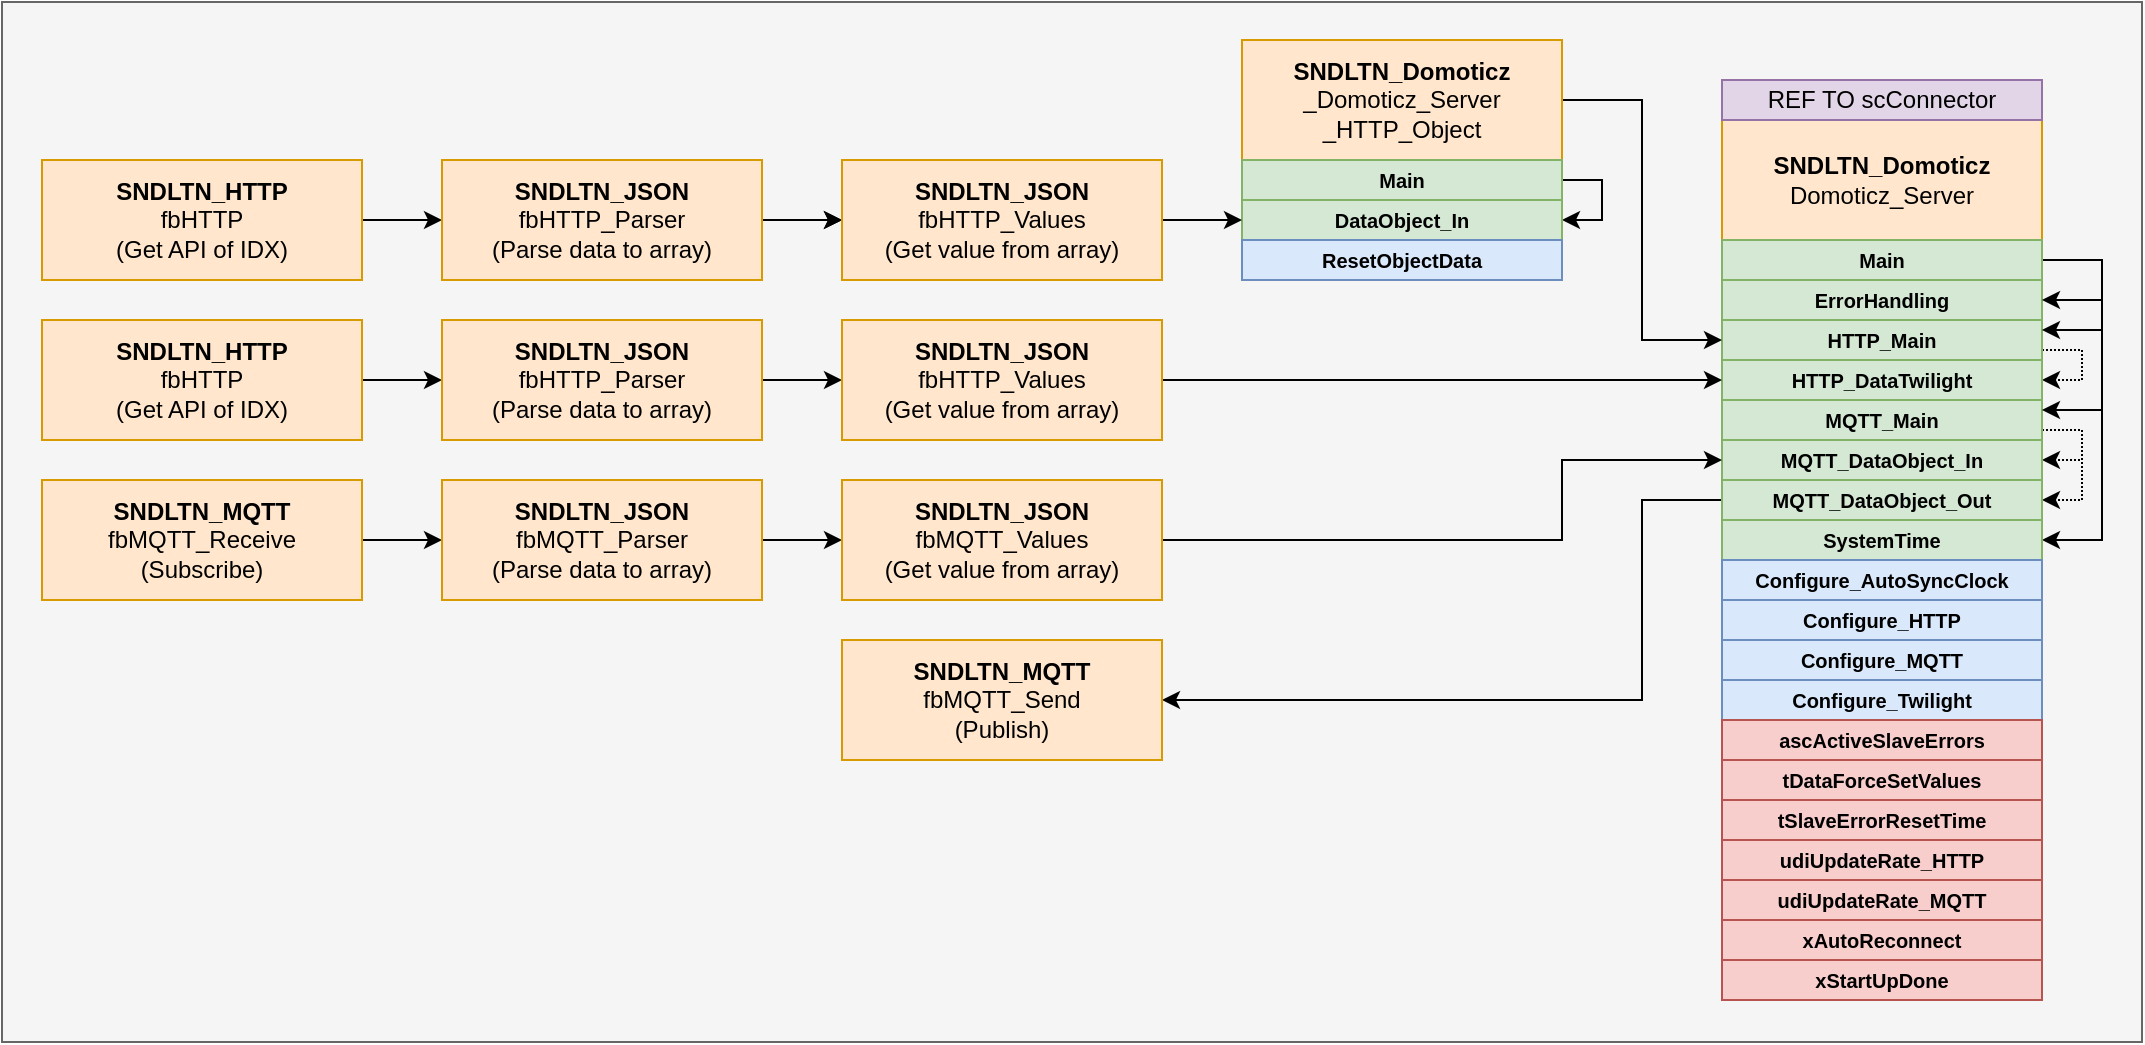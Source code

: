 <mxfile version="13.7.9" type="device"><diagram id="yfOa2mIgWbz3ujnGdbYu" name="Page-1"><mxGraphModel dx="2720" dy="1151" grid="1" gridSize="10" guides="1" tooltips="1" connect="1" arrows="1" fold="1" page="1" pageScale="1" pageWidth="1169" pageHeight="827" math="0" shadow="0"><root><mxCell id="0"/><mxCell id="1" parent="0"/><mxCell id="Z1n9PwfjrwFMLQQ4rwKg-1" value="" style="rounded=0;whiteSpace=wrap;html=1;fillColor=#f5f5f5;strokeColor=#666666;fontColor=#333333;" vertex="1" parent="1"><mxGeometry x="-1119" y="154" width="1070" height="520" as="geometry"/></mxCell><mxCell id="Z1n9PwfjrwFMLQQ4rwKg-2" value="&lt;b&gt;SNDLTN_Domoticz&lt;br&gt;&lt;/b&gt;Domoticz_Server" style="rounded=0;whiteSpace=wrap;html=1;fillColor=#ffe6cc;strokeColor=#d79b00;" vertex="1" parent="1"><mxGeometry x="-259" y="213" width="160" height="60" as="geometry"/></mxCell><mxCell id="Z1n9PwfjrwFMLQQ4rwKg-3" style="edgeStyle=orthogonalEdgeStyle;rounded=0;orthogonalLoop=1;jettySize=auto;html=1;exitX=1;exitY=0.5;exitDx=0;exitDy=0;entryX=0;entryY=0.5;entryDx=0;entryDy=0;labelBackgroundColor=none;fontSize=10;" edge="1" parent="1" source="Z1n9PwfjrwFMLQQ4rwKg-4" target="Z1n9PwfjrwFMLQQ4rwKg-6"><mxGeometry relative="1" as="geometry"/></mxCell><mxCell id="Z1n9PwfjrwFMLQQ4rwKg-4" value="&lt;b&gt;SNDLTN_MQTT&lt;/b&gt;&lt;br&gt;fbMQTT_Receive&lt;br&gt;(Subscribe)" style="rounded=0;whiteSpace=wrap;html=1;fillColor=#ffe6cc;strokeColor=#d79b00;" vertex="1" parent="1"><mxGeometry x="-1099" y="393" width="160" height="60" as="geometry"/></mxCell><mxCell id="Z1n9PwfjrwFMLQQ4rwKg-5" style="edgeStyle=orthogonalEdgeStyle;rounded=0;orthogonalLoop=1;jettySize=auto;html=1;exitX=1;exitY=0.5;exitDx=0;exitDy=0;entryX=0;entryY=0.5;entryDx=0;entryDy=0;labelBackgroundColor=none;fontSize=10;" edge="1" parent="1" source="Z1n9PwfjrwFMLQQ4rwKg-6" target="Z1n9PwfjrwFMLQQ4rwKg-36"><mxGeometry relative="1" as="geometry"/></mxCell><mxCell id="Z1n9PwfjrwFMLQQ4rwKg-6" value="&lt;b&gt;SNDLTN_JSON&lt;/b&gt;&lt;br&gt;fbMQTT_Parser&lt;br&gt;(Parse data to array)" style="rounded=0;whiteSpace=wrap;html=1;fillColor=#ffe6cc;strokeColor=#d79b00;" vertex="1" parent="1"><mxGeometry x="-899" y="393" width="160" height="60" as="geometry"/></mxCell><mxCell id="Z1n9PwfjrwFMLQQ4rwKg-7" value="REF TO scConnector" style="rounded=0;whiteSpace=wrap;html=1;fillColor=#e1d5e7;strokeColor=#9673a6;" vertex="1" parent="1"><mxGeometry x="-259" y="193" width="160" height="20" as="geometry"/></mxCell><mxCell id="Z1n9PwfjrwFMLQQ4rwKg-8" style="edgeStyle=orthogonalEdgeStyle;rounded=0;jumpStyle=arc;orthogonalLoop=1;jettySize=auto;html=1;exitX=1;exitY=0.75;exitDx=0;exitDy=0;entryX=1;entryY=0.5;entryDx=0;entryDy=0;labelBackgroundColor=none;fontSize=10;dashed=1;dashPattern=1 1;" edge="1" parent="1" source="Z1n9PwfjrwFMLQQ4rwKg-9" target="Z1n9PwfjrwFMLQQ4rwKg-11"><mxGeometry relative="1" as="geometry"><Array as="points"><mxPoint x="-79" y="328"/><mxPoint x="-79" y="343"/></Array></mxGeometry></mxCell><mxCell id="Z1n9PwfjrwFMLQQ4rwKg-9" value="&lt;span style=&quot;font-size: 10px&quot;&gt;HTTP_Main&lt;br&gt;&lt;/span&gt;" style="rounded=0;whiteSpace=wrap;html=1;fillColor=#d5e8d4;strokeColor=#82b366;fontStyle=1;fontSize=10;align=center;" vertex="1" parent="1"><mxGeometry x="-259" y="313" width="160" height="20" as="geometry"/></mxCell><mxCell id="Z1n9PwfjrwFMLQQ4rwKg-10" value="&lt;span style=&quot;font-size: 10px&quot;&gt;ErrorHandling&lt;/span&gt;" style="rounded=0;whiteSpace=wrap;html=1;fillColor=#d5e8d4;strokeColor=#82b366;fontStyle=1;fontSize=10;align=center;" vertex="1" parent="1"><mxGeometry x="-259" y="293" width="160" height="20" as="geometry"/></mxCell><mxCell id="Z1n9PwfjrwFMLQQ4rwKg-11" value="HTTP_DataTwilight" style="rounded=0;whiteSpace=wrap;html=1;fillColor=#d5e8d4;strokeColor=#82b366;fontStyle=1;fontSize=10;align=center;" vertex="1" parent="1"><mxGeometry x="-259" y="333" width="160" height="20" as="geometry"/></mxCell><mxCell id="Z1n9PwfjrwFMLQQ4rwKg-12" style="edgeStyle=orthogonalEdgeStyle;rounded=0;jumpStyle=arc;orthogonalLoop=1;jettySize=auto;html=1;exitX=1;exitY=0.75;exitDx=0;exitDy=0;entryX=1;entryY=0.5;entryDx=0;entryDy=0;labelBackgroundColor=none;fontSize=10;dashed=1;dashPattern=1 1;" edge="1" parent="1" source="Z1n9PwfjrwFMLQQ4rwKg-14" target="Z1n9PwfjrwFMLQQ4rwKg-20"><mxGeometry relative="1" as="geometry"><Array as="points"><mxPoint x="-79" y="368"/><mxPoint x="-79" y="383"/></Array></mxGeometry></mxCell><mxCell id="Z1n9PwfjrwFMLQQ4rwKg-13" style="edgeStyle=orthogonalEdgeStyle;rounded=0;jumpStyle=arc;orthogonalLoop=1;jettySize=auto;html=1;exitX=1;exitY=0.75;exitDx=0;exitDy=0;entryX=1;entryY=0.5;entryDx=0;entryDy=0;labelBackgroundColor=none;fontSize=10;dashed=1;dashPattern=1 1;" edge="1" parent="1" source="Z1n9PwfjrwFMLQQ4rwKg-14" target="Z1n9PwfjrwFMLQQ4rwKg-22"><mxGeometry relative="1" as="geometry"><Array as="points"><mxPoint x="-79" y="368"/><mxPoint x="-79" y="403"/></Array></mxGeometry></mxCell><mxCell id="Z1n9PwfjrwFMLQQ4rwKg-14" value="&lt;span style=&quot;font-size: 10px&quot;&gt;MQTT_Main&lt;/span&gt;" style="rounded=0;whiteSpace=wrap;html=1;fillColor=#d5e8d4;strokeColor=#82b366;fontStyle=1;fontSize=10;align=center;" vertex="1" parent="1"><mxGeometry x="-259" y="353" width="160" height="20" as="geometry"/></mxCell><mxCell id="Z1n9PwfjrwFMLQQ4rwKg-15" style="edgeStyle=orthogonalEdgeStyle;rounded=0;jumpStyle=arc;orthogonalLoop=1;jettySize=auto;html=1;exitX=1;exitY=0.5;exitDx=0;exitDy=0;entryX=1;entryY=0.5;entryDx=0;entryDy=0;labelBackgroundColor=none;fontSize=10;" edge="1" parent="1" source="Z1n9PwfjrwFMLQQ4rwKg-19" target="Z1n9PwfjrwFMLQQ4rwKg-10"><mxGeometry relative="1" as="geometry"><Array as="points"><mxPoint x="-69" y="283"/><mxPoint x="-69" y="303"/></Array></mxGeometry></mxCell><mxCell id="Z1n9PwfjrwFMLQQ4rwKg-16" style="edgeStyle=orthogonalEdgeStyle;rounded=0;jumpStyle=arc;orthogonalLoop=1;jettySize=auto;html=1;exitX=1;exitY=0.5;exitDx=0;exitDy=0;entryX=1;entryY=0.25;entryDx=0;entryDy=0;labelBackgroundColor=none;fontSize=10;" edge="1" parent="1" source="Z1n9PwfjrwFMLQQ4rwKg-19" target="Z1n9PwfjrwFMLQQ4rwKg-9"><mxGeometry relative="1" as="geometry"><Array as="points"><mxPoint x="-69" y="283"/><mxPoint x="-69" y="318"/></Array></mxGeometry></mxCell><mxCell id="Z1n9PwfjrwFMLQQ4rwKg-17" style="edgeStyle=orthogonalEdgeStyle;rounded=0;jumpStyle=arc;orthogonalLoop=1;jettySize=auto;html=1;exitX=1;exitY=0.5;exitDx=0;exitDy=0;entryX=1;entryY=0.25;entryDx=0;entryDy=0;labelBackgroundColor=none;fontSize=10;" edge="1" parent="1" source="Z1n9PwfjrwFMLQQ4rwKg-19" target="Z1n9PwfjrwFMLQQ4rwKg-14"><mxGeometry relative="1" as="geometry"><Array as="points"><mxPoint x="-69" y="283"/><mxPoint x="-69" y="358"/></Array></mxGeometry></mxCell><mxCell id="Z1n9PwfjrwFMLQQ4rwKg-18" style="edgeStyle=orthogonalEdgeStyle;rounded=0;jumpStyle=arc;orthogonalLoop=1;jettySize=auto;html=1;exitX=1;exitY=0.5;exitDx=0;exitDy=0;entryX=1;entryY=0.5;entryDx=0;entryDy=0;labelBackgroundColor=none;fontSize=10;" edge="1" parent="1" source="Z1n9PwfjrwFMLQQ4rwKg-19" target="Z1n9PwfjrwFMLQQ4rwKg-23"><mxGeometry relative="1" as="geometry"><Array as="points"><mxPoint x="-69" y="283"/><mxPoint x="-69" y="423"/></Array></mxGeometry></mxCell><mxCell id="Z1n9PwfjrwFMLQQ4rwKg-19" value="&lt;span style=&quot;font-size: 10px&quot;&gt;Main&lt;br&gt;&lt;/span&gt;" style="rounded=0;whiteSpace=wrap;html=1;fillColor=#d5e8d4;strokeColor=#82b366;fontStyle=1;fontSize=10;align=center;" vertex="1" parent="1"><mxGeometry x="-259" y="273" width="160" height="20" as="geometry"/></mxCell><mxCell id="Z1n9PwfjrwFMLQQ4rwKg-20" value="&lt;span style=&quot;font-size: 10px&quot;&gt;MQTT_DataObject_In&lt;/span&gt;" style="rounded=0;whiteSpace=wrap;html=1;fillColor=#d5e8d4;strokeColor=#82b366;fontStyle=1;fontSize=10;align=center;" vertex="1" parent="1"><mxGeometry x="-259" y="373" width="160" height="20" as="geometry"/></mxCell><mxCell id="Z1n9PwfjrwFMLQQ4rwKg-21" style="edgeStyle=orthogonalEdgeStyle;rounded=0;jumpStyle=arc;orthogonalLoop=1;jettySize=auto;html=1;exitX=0;exitY=0.5;exitDx=0;exitDy=0;entryX=1;entryY=0.5;entryDx=0;entryDy=0;labelBackgroundColor=none;startArrow=none;startFill=0;fontSize=10;" edge="1" parent="1" source="Z1n9PwfjrwFMLQQ4rwKg-22" target="Z1n9PwfjrwFMLQQ4rwKg-37"><mxGeometry relative="1" as="geometry"><Array as="points"><mxPoint x="-299" y="403"/><mxPoint x="-299" y="503"/></Array></mxGeometry></mxCell><mxCell id="Z1n9PwfjrwFMLQQ4rwKg-22" value="&lt;span style=&quot;font-size: 10px&quot;&gt;MQTT_DataObject_Out&lt;/span&gt;" style="rounded=0;whiteSpace=wrap;html=1;fillColor=#d5e8d4;strokeColor=#82b366;fontStyle=1;fontSize=10;align=center;" vertex="1" parent="1"><mxGeometry x="-259" y="393" width="160" height="20" as="geometry"/></mxCell><mxCell id="Z1n9PwfjrwFMLQQ4rwKg-23" value="SystemTime" style="rounded=0;whiteSpace=wrap;html=1;fillColor=#d5e8d4;strokeColor=#82b366;fontStyle=1;fontSize=10;align=center;" vertex="1" parent="1"><mxGeometry x="-259" y="413" width="160" height="20" as="geometry"/></mxCell><mxCell id="Z1n9PwfjrwFMLQQ4rwKg-24" value="Configure_AutoSyncClock" style="rounded=0;whiteSpace=wrap;html=1;fillColor=#dae8fc;strokeColor=#6c8ebf;fontStyle=1;fontSize=10;align=center;" vertex="1" parent="1"><mxGeometry x="-259" y="433" width="160" height="20" as="geometry"/></mxCell><mxCell id="Z1n9PwfjrwFMLQQ4rwKg-25" value="Configure_HTTP" style="rounded=0;whiteSpace=wrap;html=1;fillColor=#dae8fc;strokeColor=#6c8ebf;fontStyle=1;fontSize=10;align=center;" vertex="1" parent="1"><mxGeometry x="-259" y="453" width="160" height="20" as="geometry"/></mxCell><mxCell id="Z1n9PwfjrwFMLQQ4rwKg-26" value="Configure_MQTT" style="rounded=0;whiteSpace=wrap;html=1;fillColor=#dae8fc;strokeColor=#6c8ebf;fontStyle=1;fontSize=10;align=center;" vertex="1" parent="1"><mxGeometry x="-259" y="473" width="160" height="20" as="geometry"/></mxCell><mxCell id="Z1n9PwfjrwFMLQQ4rwKg-27" value="Configure_Twilight" style="rounded=0;whiteSpace=wrap;html=1;fillColor=#dae8fc;strokeColor=#6c8ebf;fontStyle=1;fontSize=10;align=center;" vertex="1" parent="1"><mxGeometry x="-259" y="493" width="160" height="20" as="geometry"/></mxCell><mxCell id="Z1n9PwfjrwFMLQQ4rwKg-28" value="ascActiveSlaveErrors" style="rounded=0;whiteSpace=wrap;html=1;fillColor=#f8cecc;strokeColor=#b85450;fontStyle=1;fontSize=10;align=center;" vertex="1" parent="1"><mxGeometry x="-259" y="513" width="160" height="20" as="geometry"/></mxCell><mxCell id="Z1n9PwfjrwFMLQQ4rwKg-29" value="tDataForceSetValues" style="rounded=0;whiteSpace=wrap;html=1;fillColor=#f8cecc;strokeColor=#b85450;fontStyle=1;fontSize=10;align=center;" vertex="1" parent="1"><mxGeometry x="-259" y="533" width="160" height="20" as="geometry"/></mxCell><mxCell id="Z1n9PwfjrwFMLQQ4rwKg-30" value="tSlaveErrorResetTime" style="rounded=0;whiteSpace=wrap;html=1;fillColor=#f8cecc;strokeColor=#b85450;fontStyle=1;fontSize=10;align=center;" vertex="1" parent="1"><mxGeometry x="-259" y="553" width="160" height="20" as="geometry"/></mxCell><mxCell id="Z1n9PwfjrwFMLQQ4rwKg-31" value="udiUpdateRate_HTTP" style="rounded=0;whiteSpace=wrap;html=1;fillColor=#f8cecc;strokeColor=#b85450;fontStyle=1;fontSize=10;align=center;" vertex="1" parent="1"><mxGeometry x="-259" y="573" width="160" height="20" as="geometry"/></mxCell><mxCell id="Z1n9PwfjrwFMLQQ4rwKg-32" value="udiUpdateRate_MQTT" style="rounded=0;whiteSpace=wrap;html=1;fillColor=#f8cecc;strokeColor=#b85450;fontStyle=1;fontSize=10;align=center;" vertex="1" parent="1"><mxGeometry x="-259" y="593" width="160" height="20" as="geometry"/></mxCell><mxCell id="Z1n9PwfjrwFMLQQ4rwKg-33" value="xAutoReconnect" style="rounded=0;whiteSpace=wrap;html=1;fillColor=#f8cecc;strokeColor=#b85450;fontStyle=1;fontSize=10;align=center;" vertex="1" parent="1"><mxGeometry x="-259" y="613" width="160" height="20" as="geometry"/></mxCell><mxCell id="Z1n9PwfjrwFMLQQ4rwKg-34" value="xStartUpDone" style="rounded=0;whiteSpace=wrap;html=1;fillColor=#f8cecc;strokeColor=#b85450;fontStyle=1;fontSize=10;align=center;" vertex="1" parent="1"><mxGeometry x="-259" y="633" width="160" height="20" as="geometry"/></mxCell><mxCell id="Z1n9PwfjrwFMLQQ4rwKg-35" style="edgeStyle=orthogonalEdgeStyle;rounded=0;jumpStyle=arc;orthogonalLoop=1;jettySize=auto;html=1;exitX=1;exitY=0.5;exitDx=0;exitDy=0;entryX=0;entryY=0.5;entryDx=0;entryDy=0;labelBackgroundColor=none;startArrow=none;startFill=0;fontSize=10;" edge="1" parent="1" source="Z1n9PwfjrwFMLQQ4rwKg-36" target="Z1n9PwfjrwFMLQQ4rwKg-20"><mxGeometry relative="1" as="geometry"><Array as="points"><mxPoint x="-339" y="423"/><mxPoint x="-339" y="383"/></Array></mxGeometry></mxCell><mxCell id="Z1n9PwfjrwFMLQQ4rwKg-36" value="&lt;b&gt;SNDLTN_JSON&lt;/b&gt;&lt;br&gt;fbMQTT_Values&lt;br&gt;(Get value from array)" style="rounded=0;whiteSpace=wrap;html=1;fillColor=#ffe6cc;strokeColor=#d79b00;" vertex="1" parent="1"><mxGeometry x="-699" y="393" width="160" height="60" as="geometry"/></mxCell><mxCell id="Z1n9PwfjrwFMLQQ4rwKg-37" value="&lt;b&gt;SNDLTN_MQTT&lt;/b&gt;&lt;br&gt;fbMQTT_Send&lt;br&gt;(Publish)" style="rounded=0;whiteSpace=wrap;html=1;fillColor=#ffe6cc;strokeColor=#d79b00;" vertex="1" parent="1"><mxGeometry x="-699" y="473" width="160" height="60" as="geometry"/></mxCell><mxCell id="Z1n9PwfjrwFMLQQ4rwKg-38" style="edgeStyle=orthogonalEdgeStyle;rounded=0;jumpStyle=arc;orthogonalLoop=1;jettySize=auto;html=1;exitX=1;exitY=0.5;exitDx=0;exitDy=0;entryX=0;entryY=0.5;entryDx=0;entryDy=0;labelBackgroundColor=none;fontSize=10;" edge="1" parent="1" source="Z1n9PwfjrwFMLQQ4rwKg-39" target="Z1n9PwfjrwFMLQQ4rwKg-49"><mxGeometry relative="1" as="geometry"/></mxCell><mxCell id="Z1n9PwfjrwFMLQQ4rwKg-39" value="&lt;b&gt;SNDLTN_HTTP&lt;/b&gt;&lt;br&gt;fbHTTP&lt;br&gt;(Get API of IDX)" style="rounded=0;whiteSpace=wrap;html=1;fillColor=#ffe6cc;strokeColor=#d79b00;" vertex="1" parent="1"><mxGeometry x="-1099" y="233" width="160" height="60" as="geometry"/></mxCell><mxCell id="Z1n9PwfjrwFMLQQ4rwKg-40" style="edgeStyle=orthogonalEdgeStyle;rounded=0;jumpStyle=arc;orthogonalLoop=1;jettySize=auto;html=1;exitX=1;exitY=0.5;exitDx=0;exitDy=0;entryX=0;entryY=0.5;entryDx=0;entryDy=0;labelBackgroundColor=none;fontSize=10;startArrow=none;startFill=0;" edge="1" parent="1" source="Z1n9PwfjrwFMLQQ4rwKg-41" target="Z1n9PwfjrwFMLQQ4rwKg-9"><mxGeometry relative="1" as="geometry"/></mxCell><mxCell id="Z1n9PwfjrwFMLQQ4rwKg-41" value="&lt;b&gt;SNDLTN_Domoticz&lt;br&gt;&lt;/b&gt;_Domoticz_Server&lt;br&gt;_HTTP_Object" style="rounded=0;whiteSpace=wrap;html=1;fillColor=#ffe6cc;strokeColor=#d79b00;align=center;verticalAlign=middle;labelPosition=center;verticalLabelPosition=middle;" vertex="1" parent="1"><mxGeometry x="-499" y="173" width="160" height="60" as="geometry"/></mxCell><mxCell id="Z1n9PwfjrwFMLQQ4rwKg-42" value="&lt;span style=&quot;font-size: 10px&quot;&gt;Main&lt;br&gt;&lt;/span&gt;" style="rounded=0;whiteSpace=wrap;html=1;fillColor=#d5e8d4;strokeColor=#82b366;fontStyle=1;fontSize=10;align=center;" vertex="1" parent="1"><mxGeometry x="-259" y="273" width="160" height="20" as="geometry"/></mxCell><mxCell id="Z1n9PwfjrwFMLQQ4rwKg-43" style="edgeStyle=orthogonalEdgeStyle;rounded=0;jumpStyle=arc;orthogonalLoop=1;jettySize=auto;html=1;exitX=1;exitY=0.5;exitDx=0;exitDy=0;entryX=1;entryY=0.5;entryDx=0;entryDy=0;labelBackgroundColor=none;fontSize=10;" edge="1" parent="1" source="Z1n9PwfjrwFMLQQ4rwKg-44" target="Z1n9PwfjrwFMLQQ4rwKg-45"><mxGeometry relative="1" as="geometry"><Array as="points"><mxPoint x="-319" y="243"/><mxPoint x="-319" y="263"/></Array></mxGeometry></mxCell><mxCell id="Z1n9PwfjrwFMLQQ4rwKg-44" value="&lt;span style=&quot;font-size: 10px&quot;&gt;Main&lt;br&gt;&lt;/span&gt;" style="rounded=0;whiteSpace=wrap;html=1;fillColor=#d5e8d4;strokeColor=#82b366;fontStyle=1;fontSize=10;align=center;" vertex="1" parent="1"><mxGeometry x="-499" y="233" width="160" height="20" as="geometry"/></mxCell><mxCell id="Z1n9PwfjrwFMLQQ4rwKg-45" value="&lt;span style=&quot;font-size: 10px&quot;&gt;DataObject_In&lt;br&gt;&lt;/span&gt;" style="rounded=0;whiteSpace=wrap;html=1;fillColor=#d5e8d4;strokeColor=#82b366;fontStyle=1;fontSize=10;align=center;" vertex="1" parent="1"><mxGeometry x="-499" y="253" width="160" height="20" as="geometry"/></mxCell><mxCell id="Z1n9PwfjrwFMLQQ4rwKg-46" value="ResetObjectData" style="rounded=0;whiteSpace=wrap;html=1;fillColor=#dae8fc;strokeColor=#6c8ebf;fontStyle=1;fontSize=10;align=center;" vertex="1" parent="1"><mxGeometry x="-499" y="273" width="160" height="20" as="geometry"/></mxCell><mxCell id="Z1n9PwfjrwFMLQQ4rwKg-47" style="edgeStyle=orthogonalEdgeStyle;rounded=0;jumpStyle=arc;orthogonalLoop=1;jettySize=auto;html=1;exitX=1;exitY=0.5;exitDx=0;exitDy=0;entryX=0;entryY=0.5;entryDx=0;entryDy=0;labelBackgroundColor=none;fontSize=10;" edge="1" parent="1" source="Z1n9PwfjrwFMLQQ4rwKg-49" target="Z1n9PwfjrwFMLQQ4rwKg-51"><mxGeometry relative="1" as="geometry"/></mxCell><mxCell id="Z1n9PwfjrwFMLQQ4rwKg-48" value="" style="edgeStyle=orthogonalEdgeStyle;rounded=0;jumpStyle=arc;orthogonalLoop=1;jettySize=auto;html=1;labelBackgroundColor=none;startArrow=none;startFill=0;fontSize=10;" edge="1" parent="1" source="Z1n9PwfjrwFMLQQ4rwKg-49" target="Z1n9PwfjrwFMLQQ4rwKg-51"><mxGeometry relative="1" as="geometry"/></mxCell><mxCell id="Z1n9PwfjrwFMLQQ4rwKg-49" value="&lt;b&gt;SNDLTN_JSON&lt;/b&gt;&lt;br&gt;fbHTTP_Parser&lt;br&gt;(Parse data to array)" style="rounded=0;whiteSpace=wrap;html=1;fillColor=#ffe6cc;strokeColor=#d79b00;" vertex="1" parent="1"><mxGeometry x="-899" y="233" width="160" height="60" as="geometry"/></mxCell><mxCell id="Z1n9PwfjrwFMLQQ4rwKg-50" style="edgeStyle=orthogonalEdgeStyle;rounded=0;jumpStyle=arc;orthogonalLoop=1;jettySize=auto;html=1;exitX=1;exitY=0.5;exitDx=0;exitDy=0;entryX=0;entryY=0.5;entryDx=0;entryDy=0;labelBackgroundColor=none;fontSize=10;" edge="1" parent="1" source="Z1n9PwfjrwFMLQQ4rwKg-51" target="Z1n9PwfjrwFMLQQ4rwKg-45"><mxGeometry relative="1" as="geometry"/></mxCell><mxCell id="Z1n9PwfjrwFMLQQ4rwKg-51" value="&lt;b&gt;SNDLTN_JSON&lt;/b&gt;&lt;br&gt;fbHTTP_Values&lt;br&gt;(Get value from array)" style="rounded=0;whiteSpace=wrap;html=1;fillColor=#ffe6cc;strokeColor=#d79b00;" vertex="1" parent="1"><mxGeometry x="-699" y="233" width="160" height="60" as="geometry"/></mxCell><mxCell id="Z1n9PwfjrwFMLQQ4rwKg-52" style="edgeStyle=orthogonalEdgeStyle;rounded=0;jumpStyle=arc;orthogonalLoop=1;jettySize=auto;html=1;exitX=1;exitY=0.5;exitDx=0;exitDy=0;entryX=0;entryY=0.5;entryDx=0;entryDy=0;labelBackgroundColor=none;fontSize=10;" edge="1" parent="1" source="Z1n9PwfjrwFMLQQ4rwKg-53" target="Z1n9PwfjrwFMLQQ4rwKg-55"><mxGeometry relative="1" as="geometry"/></mxCell><mxCell id="Z1n9PwfjrwFMLQQ4rwKg-53" value="&lt;b&gt;SNDLTN_HTTP&lt;/b&gt;&lt;br&gt;fbHTTP&lt;br&gt;(Get API of IDX)" style="rounded=0;whiteSpace=wrap;html=1;fillColor=#ffe6cc;strokeColor=#d79b00;" vertex="1" parent="1"><mxGeometry x="-1099" y="313" width="160" height="60" as="geometry"/></mxCell><mxCell id="Z1n9PwfjrwFMLQQ4rwKg-54" style="edgeStyle=orthogonalEdgeStyle;rounded=0;jumpStyle=arc;orthogonalLoop=1;jettySize=auto;html=1;exitX=1;exitY=0.5;exitDx=0;exitDy=0;entryX=0;entryY=0.5;entryDx=0;entryDy=0;labelBackgroundColor=none;fontSize=10;" edge="1" parent="1" source="Z1n9PwfjrwFMLQQ4rwKg-55" target="Z1n9PwfjrwFMLQQ4rwKg-57"><mxGeometry relative="1" as="geometry"/></mxCell><mxCell id="Z1n9PwfjrwFMLQQ4rwKg-55" value="&lt;b&gt;SNDLTN_JSON&lt;/b&gt;&lt;br&gt;fbHTTP_Parser&lt;br&gt;(Parse data to array)" style="rounded=0;whiteSpace=wrap;html=1;fillColor=#ffe6cc;strokeColor=#d79b00;" vertex="1" parent="1"><mxGeometry x="-899" y="313" width="160" height="60" as="geometry"/></mxCell><mxCell id="Z1n9PwfjrwFMLQQ4rwKg-56" style="edgeStyle=orthogonalEdgeStyle;rounded=0;jumpStyle=arc;orthogonalLoop=1;jettySize=auto;html=1;exitX=1;exitY=0.5;exitDx=0;exitDy=0;entryX=0;entryY=0.5;entryDx=0;entryDy=0;labelBackgroundColor=none;startArrow=none;startFill=0;fontSize=10;" edge="1" parent="1" source="Z1n9PwfjrwFMLQQ4rwKg-57" target="Z1n9PwfjrwFMLQQ4rwKg-11"><mxGeometry relative="1" as="geometry"/></mxCell><mxCell id="Z1n9PwfjrwFMLQQ4rwKg-57" value="&lt;b&gt;SNDLTN_JSON&lt;/b&gt;&lt;br&gt;fbHTTP_Values&lt;br&gt;(Get value from array)" style="rounded=0;whiteSpace=wrap;html=1;fillColor=#ffe6cc;strokeColor=#d79b00;" vertex="1" parent="1"><mxGeometry x="-699" y="313" width="160" height="60" as="geometry"/></mxCell></root></mxGraphModel></diagram></mxfile>